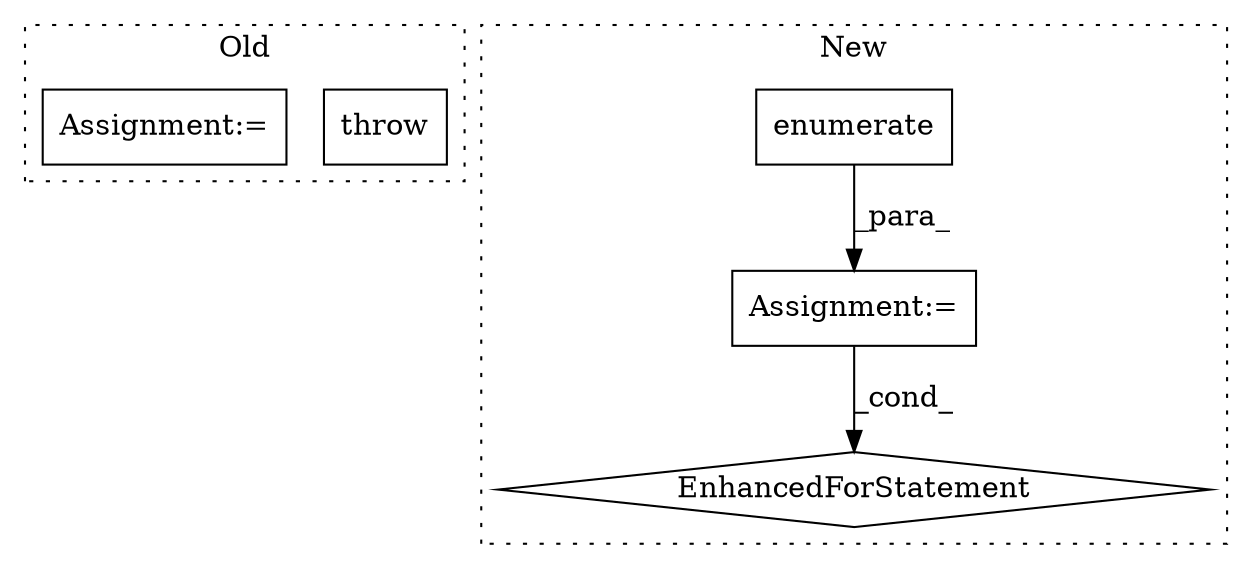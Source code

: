 digraph G {
subgraph cluster0 {
1 [label="throw" a="53" s="7397" l="6" shape="box"];
5 [label="Assignment:=" a="7" s="6982" l="1" shape="box"];
label = "Old";
style="dotted";
}
subgraph cluster1 {
2 [label="enumerate" a="32" s="8157,8181" l="10,1" shape="box"];
3 [label="Assignment:=" a="7" s="8067,8182" l="75,2" shape="box"];
4 [label="EnhancedForStatement" a="70" s="8067,8182" l="75,2" shape="diamond"];
label = "New";
style="dotted";
}
2 -> 3 [label="_para_"];
3 -> 4 [label="_cond_"];
}